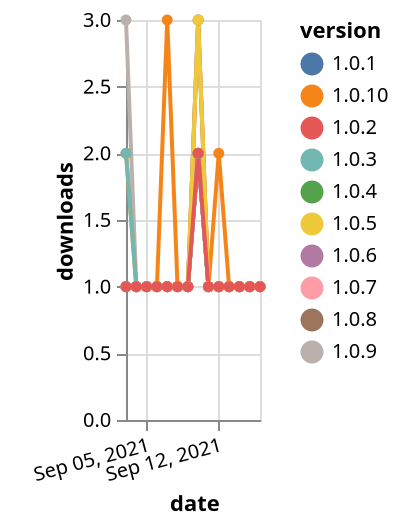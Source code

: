{"$schema": "https://vega.github.io/schema/vega-lite/v5.json", "description": "A simple bar chart with embedded data.", "data": {"values": [{"date": "2021-09-03", "total": 168, "delta": 1, "version": "1.0.4"}, {"date": "2021-09-04", "total": 169, "delta": 1, "version": "1.0.4"}, {"date": "2021-09-05", "total": 170, "delta": 1, "version": "1.0.4"}, {"date": "2021-09-06", "total": 171, "delta": 1, "version": "1.0.4"}, {"date": "2021-09-07", "total": 172, "delta": 1, "version": "1.0.4"}, {"date": "2021-09-08", "total": 173, "delta": 1, "version": "1.0.4"}, {"date": "2021-09-09", "total": 174, "delta": 1, "version": "1.0.4"}, {"date": "2021-09-10", "total": 176, "delta": 2, "version": "1.0.4"}, {"date": "2021-09-11", "total": 177, "delta": 1, "version": "1.0.4"}, {"date": "2021-09-12", "total": 178, "delta": 1, "version": "1.0.4"}, {"date": "2021-09-13", "total": 179, "delta": 1, "version": "1.0.4"}, {"date": "2021-09-14", "total": 180, "delta": 1, "version": "1.0.4"}, {"date": "2021-09-15", "total": 181, "delta": 1, "version": "1.0.4"}, {"date": "2021-09-16", "total": 182, "delta": 1, "version": "1.0.4"}, {"date": "2021-09-03", "total": 136, "delta": 3, "version": "1.0.9"}, {"date": "2021-09-04", "total": 137, "delta": 1, "version": "1.0.9"}, {"date": "2021-09-05", "total": 138, "delta": 1, "version": "1.0.9"}, {"date": "2021-09-06", "total": 139, "delta": 1, "version": "1.0.9"}, {"date": "2021-09-07", "total": 140, "delta": 1, "version": "1.0.9"}, {"date": "2021-09-08", "total": 141, "delta": 1, "version": "1.0.9"}, {"date": "2021-09-09", "total": 142, "delta": 1, "version": "1.0.9"}, {"date": "2021-09-10", "total": 144, "delta": 2, "version": "1.0.9"}, {"date": "2021-09-11", "total": 145, "delta": 1, "version": "1.0.9"}, {"date": "2021-09-12", "total": 146, "delta": 1, "version": "1.0.9"}, {"date": "2021-09-13", "total": 147, "delta": 1, "version": "1.0.9"}, {"date": "2021-09-14", "total": 148, "delta": 1, "version": "1.0.9"}, {"date": "2021-09-15", "total": 149, "delta": 1, "version": "1.0.9"}, {"date": "2021-09-16", "total": 150, "delta": 1, "version": "1.0.9"}, {"date": "2021-09-03", "total": 173, "delta": 1, "version": "1.0.8"}, {"date": "2021-09-04", "total": 174, "delta": 1, "version": "1.0.8"}, {"date": "2021-09-05", "total": 175, "delta": 1, "version": "1.0.8"}, {"date": "2021-09-06", "total": 176, "delta": 1, "version": "1.0.8"}, {"date": "2021-09-07", "total": 177, "delta": 1, "version": "1.0.8"}, {"date": "2021-09-08", "total": 178, "delta": 1, "version": "1.0.8"}, {"date": "2021-09-09", "total": 179, "delta": 1, "version": "1.0.8"}, {"date": "2021-09-10", "total": 181, "delta": 2, "version": "1.0.8"}, {"date": "2021-09-11", "total": 182, "delta": 1, "version": "1.0.8"}, {"date": "2021-09-12", "total": 183, "delta": 1, "version": "1.0.8"}, {"date": "2021-09-13", "total": 184, "delta": 1, "version": "1.0.8"}, {"date": "2021-09-14", "total": 185, "delta": 1, "version": "1.0.8"}, {"date": "2021-09-15", "total": 186, "delta": 1, "version": "1.0.8"}, {"date": "2021-09-16", "total": 187, "delta": 1, "version": "1.0.8"}, {"date": "2021-09-03", "total": 58, "delta": 2, "version": "1.0.10"}, {"date": "2021-09-04", "total": 59, "delta": 1, "version": "1.0.10"}, {"date": "2021-09-05", "total": 60, "delta": 1, "version": "1.0.10"}, {"date": "2021-09-06", "total": 61, "delta": 1, "version": "1.0.10"}, {"date": "2021-09-07", "total": 64, "delta": 3, "version": "1.0.10"}, {"date": "2021-09-08", "total": 65, "delta": 1, "version": "1.0.10"}, {"date": "2021-09-09", "total": 66, "delta": 1, "version": "1.0.10"}, {"date": "2021-09-10", "total": 69, "delta": 3, "version": "1.0.10"}, {"date": "2021-09-11", "total": 70, "delta": 1, "version": "1.0.10"}, {"date": "2021-09-12", "total": 72, "delta": 2, "version": "1.0.10"}, {"date": "2021-09-13", "total": 73, "delta": 1, "version": "1.0.10"}, {"date": "2021-09-14", "total": 74, "delta": 1, "version": "1.0.10"}, {"date": "2021-09-15", "total": 75, "delta": 1, "version": "1.0.10"}, {"date": "2021-09-16", "total": 76, "delta": 1, "version": "1.0.10"}, {"date": "2021-09-03", "total": 172, "delta": 1, "version": "1.0.1"}, {"date": "2021-09-04", "total": 173, "delta": 1, "version": "1.0.1"}, {"date": "2021-09-05", "total": 174, "delta": 1, "version": "1.0.1"}, {"date": "2021-09-06", "total": 175, "delta": 1, "version": "1.0.1"}, {"date": "2021-09-07", "total": 176, "delta": 1, "version": "1.0.1"}, {"date": "2021-09-08", "total": 177, "delta": 1, "version": "1.0.1"}, {"date": "2021-09-09", "total": 178, "delta": 1, "version": "1.0.1"}, {"date": "2021-09-10", "total": 180, "delta": 2, "version": "1.0.1"}, {"date": "2021-09-11", "total": 181, "delta": 1, "version": "1.0.1"}, {"date": "2021-09-12", "total": 182, "delta": 1, "version": "1.0.1"}, {"date": "2021-09-13", "total": 183, "delta": 1, "version": "1.0.1"}, {"date": "2021-09-14", "total": 184, "delta": 1, "version": "1.0.1"}, {"date": "2021-09-15", "total": 185, "delta": 1, "version": "1.0.1"}, {"date": "2021-09-16", "total": 186, "delta": 1, "version": "1.0.1"}, {"date": "2021-09-03", "total": 151, "delta": 1, "version": "1.0.7"}, {"date": "2021-09-04", "total": 152, "delta": 1, "version": "1.0.7"}, {"date": "2021-09-05", "total": 153, "delta": 1, "version": "1.0.7"}, {"date": "2021-09-06", "total": 154, "delta": 1, "version": "1.0.7"}, {"date": "2021-09-07", "total": 155, "delta": 1, "version": "1.0.7"}, {"date": "2021-09-08", "total": 156, "delta": 1, "version": "1.0.7"}, {"date": "2021-09-09", "total": 157, "delta": 1, "version": "1.0.7"}, {"date": "2021-09-10", "total": 159, "delta": 2, "version": "1.0.7"}, {"date": "2021-09-11", "total": 160, "delta": 1, "version": "1.0.7"}, {"date": "2021-09-12", "total": 161, "delta": 1, "version": "1.0.7"}, {"date": "2021-09-13", "total": 162, "delta": 1, "version": "1.0.7"}, {"date": "2021-09-14", "total": 163, "delta": 1, "version": "1.0.7"}, {"date": "2021-09-15", "total": 164, "delta": 1, "version": "1.0.7"}, {"date": "2021-09-16", "total": 165, "delta": 1, "version": "1.0.7"}, {"date": "2021-09-03", "total": 210, "delta": 1, "version": "1.0.6"}, {"date": "2021-09-04", "total": 211, "delta": 1, "version": "1.0.6"}, {"date": "2021-09-05", "total": 212, "delta": 1, "version": "1.0.6"}, {"date": "2021-09-06", "total": 213, "delta": 1, "version": "1.0.6"}, {"date": "2021-09-07", "total": 214, "delta": 1, "version": "1.0.6"}, {"date": "2021-09-08", "total": 215, "delta": 1, "version": "1.0.6"}, {"date": "2021-09-09", "total": 216, "delta": 1, "version": "1.0.6"}, {"date": "2021-09-10", "total": 219, "delta": 3, "version": "1.0.6"}, {"date": "2021-09-11", "total": 220, "delta": 1, "version": "1.0.6"}, {"date": "2021-09-12", "total": 221, "delta": 1, "version": "1.0.6"}, {"date": "2021-09-13", "total": 222, "delta": 1, "version": "1.0.6"}, {"date": "2021-09-14", "total": 223, "delta": 1, "version": "1.0.6"}, {"date": "2021-09-15", "total": 224, "delta": 1, "version": "1.0.6"}, {"date": "2021-09-16", "total": 225, "delta": 1, "version": "1.0.6"}, {"date": "2021-09-03", "total": 188, "delta": 2, "version": "1.0.3"}, {"date": "2021-09-04", "total": 189, "delta": 1, "version": "1.0.3"}, {"date": "2021-09-05", "total": 190, "delta": 1, "version": "1.0.3"}, {"date": "2021-09-06", "total": 191, "delta": 1, "version": "1.0.3"}, {"date": "2021-09-07", "total": 192, "delta": 1, "version": "1.0.3"}, {"date": "2021-09-08", "total": 193, "delta": 1, "version": "1.0.3"}, {"date": "2021-09-09", "total": 194, "delta": 1, "version": "1.0.3"}, {"date": "2021-09-10", "total": 196, "delta": 2, "version": "1.0.3"}, {"date": "2021-09-11", "total": 197, "delta": 1, "version": "1.0.3"}, {"date": "2021-09-12", "total": 198, "delta": 1, "version": "1.0.3"}, {"date": "2021-09-13", "total": 199, "delta": 1, "version": "1.0.3"}, {"date": "2021-09-14", "total": 200, "delta": 1, "version": "1.0.3"}, {"date": "2021-09-15", "total": 201, "delta": 1, "version": "1.0.3"}, {"date": "2021-09-16", "total": 202, "delta": 1, "version": "1.0.3"}, {"date": "2021-09-03", "total": 240, "delta": 1, "version": "1.0.5"}, {"date": "2021-09-04", "total": 241, "delta": 1, "version": "1.0.5"}, {"date": "2021-09-05", "total": 242, "delta": 1, "version": "1.0.5"}, {"date": "2021-09-06", "total": 243, "delta": 1, "version": "1.0.5"}, {"date": "2021-09-07", "total": 244, "delta": 1, "version": "1.0.5"}, {"date": "2021-09-08", "total": 245, "delta": 1, "version": "1.0.5"}, {"date": "2021-09-09", "total": 246, "delta": 1, "version": "1.0.5"}, {"date": "2021-09-10", "total": 249, "delta": 3, "version": "1.0.5"}, {"date": "2021-09-11", "total": 250, "delta": 1, "version": "1.0.5"}, {"date": "2021-09-12", "total": 251, "delta": 1, "version": "1.0.5"}, {"date": "2021-09-13", "total": 252, "delta": 1, "version": "1.0.5"}, {"date": "2021-09-14", "total": 253, "delta": 1, "version": "1.0.5"}, {"date": "2021-09-15", "total": 254, "delta": 1, "version": "1.0.5"}, {"date": "2021-09-16", "total": 255, "delta": 1, "version": "1.0.5"}, {"date": "2021-09-03", "total": 176, "delta": 1, "version": "1.0.2"}, {"date": "2021-09-04", "total": 177, "delta": 1, "version": "1.0.2"}, {"date": "2021-09-05", "total": 178, "delta": 1, "version": "1.0.2"}, {"date": "2021-09-06", "total": 179, "delta": 1, "version": "1.0.2"}, {"date": "2021-09-07", "total": 180, "delta": 1, "version": "1.0.2"}, {"date": "2021-09-08", "total": 181, "delta": 1, "version": "1.0.2"}, {"date": "2021-09-09", "total": 182, "delta": 1, "version": "1.0.2"}, {"date": "2021-09-10", "total": 184, "delta": 2, "version": "1.0.2"}, {"date": "2021-09-11", "total": 185, "delta": 1, "version": "1.0.2"}, {"date": "2021-09-12", "total": 186, "delta": 1, "version": "1.0.2"}, {"date": "2021-09-13", "total": 187, "delta": 1, "version": "1.0.2"}, {"date": "2021-09-14", "total": 188, "delta": 1, "version": "1.0.2"}, {"date": "2021-09-15", "total": 189, "delta": 1, "version": "1.0.2"}, {"date": "2021-09-16", "total": 190, "delta": 1, "version": "1.0.2"}]}, "width": "container", "mark": {"type": "line", "point": {"filled": true}}, "encoding": {"x": {"field": "date", "type": "temporal", "timeUnit": "yearmonthdate", "title": "date", "axis": {"labelAngle": -15}}, "y": {"field": "delta", "type": "quantitative", "title": "downloads"}, "color": {"field": "version", "type": "nominal"}, "tooltip": {"field": "delta"}}}